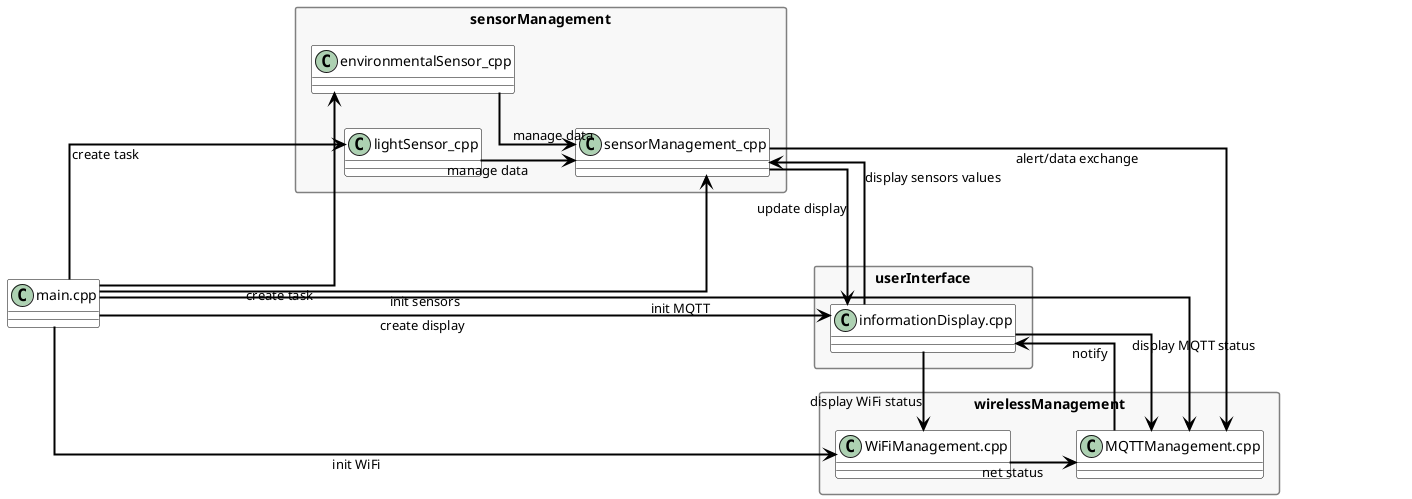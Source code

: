 @startuml
' C++ file interactions diagram (grouped by directory)
left to right direction
skinparam linetype ortho
skinparam classAttributeIconSize 0
skinparam packageStyle rectangle
skinparam ArrowColor Black
skinparam ArrowThickness 2
skinparam classFontColor Black
skinparam classFontSize 14
skinparam classBorderColor Black
skinparam classBackgroundColor White
skinparam packageTitleFontSize 16
skinparam packageBorderColor Gray
skinparam packageBackgroundColor #F8F8F8

class main_cpp as "main.cpp"
class vspacer1 << (S,#FFFFFF) >>
hide vspacer1
class spacer1 << (S,#FFFFFF) >>
class spacer2 << (S,#FFFFFF) >>
class spacer3 << (S,#FFFFFF) >>
hide spacer1
hide spacer2
hide spacer3



class spacerA << (S,#FFFFFF) >>
hide spacerA

package "sensorManagement" {
  vspacer1 -[hidden]-> environmentalSensor_cpp
  vspacer1 -[hidden]-> lightSensor_cpp
  vspacer1 -[hidden]-> sensorManagement_cpp
  class environmentalSensor_cpp as "environmentalSensor.cpp"
  class lightSensor_cpp as "lightSensor.cpp"
  class sensorManagement_cpp as "sensorManagement.cpp"
}

package "wirelessManagement" {
  class WiFiManagement_cpp as "WiFiManagement.cpp"
  class MQTTManagement_cpp as "MQTTManagement.cpp"
}

package "userInterface" {
  class informationDisplay_cpp as "informationDisplay.cpp"
}

sensorManagement_cpp -[hidden]-> spacerA
spacerA -[hidden]-> informationDisplay_cpp

"main_cpp" -[hidden]-> spacer1
spacer1 -[hidden]-> environmentalSensor_cpp
sensorManagement_cpp -[hidden]-> spacer2
spacer2 -[hidden]-> WiFiManagement_cpp
MQTTManagement_cpp -[hidden]-> spacer3
spacer3 -[hidden]-> sensorManagement_cpp

' Main interactions
main_cpp --> environmentalSensor_cpp : create task
main_cpp --> lightSensor_cpp : create task
main_cpp --> sensorManagement_cpp : init sensors
main_cpp --> WiFiManagement_cpp : init WiFi
main_cpp --> MQTTManagement_cpp : init MQTT
main_cpp --> informationDisplay_cpp : create display

environmentalSensor_cpp --> sensorManagement_cpp : manage data
lightSensor_cpp --> sensorManagement_cpp : manage data
sensorManagement_cpp --> MQTTManagement_cpp : alert/data exchange
sensorManagement_cpp --> informationDisplay_cpp : update display

WiFiManagement_cpp --> MQTTManagement_cpp : net status
MQTTManagement_cpp --> informationDisplay_cpp : notify

informationDisplay_cpp --> WiFiManagement_cpp : display WiFi status
informationDisplay_cpp --> MQTTManagement_cpp : display MQTT status
informationDisplay_cpp --> sensorManagement_cpp : display sensors values

@enduml

